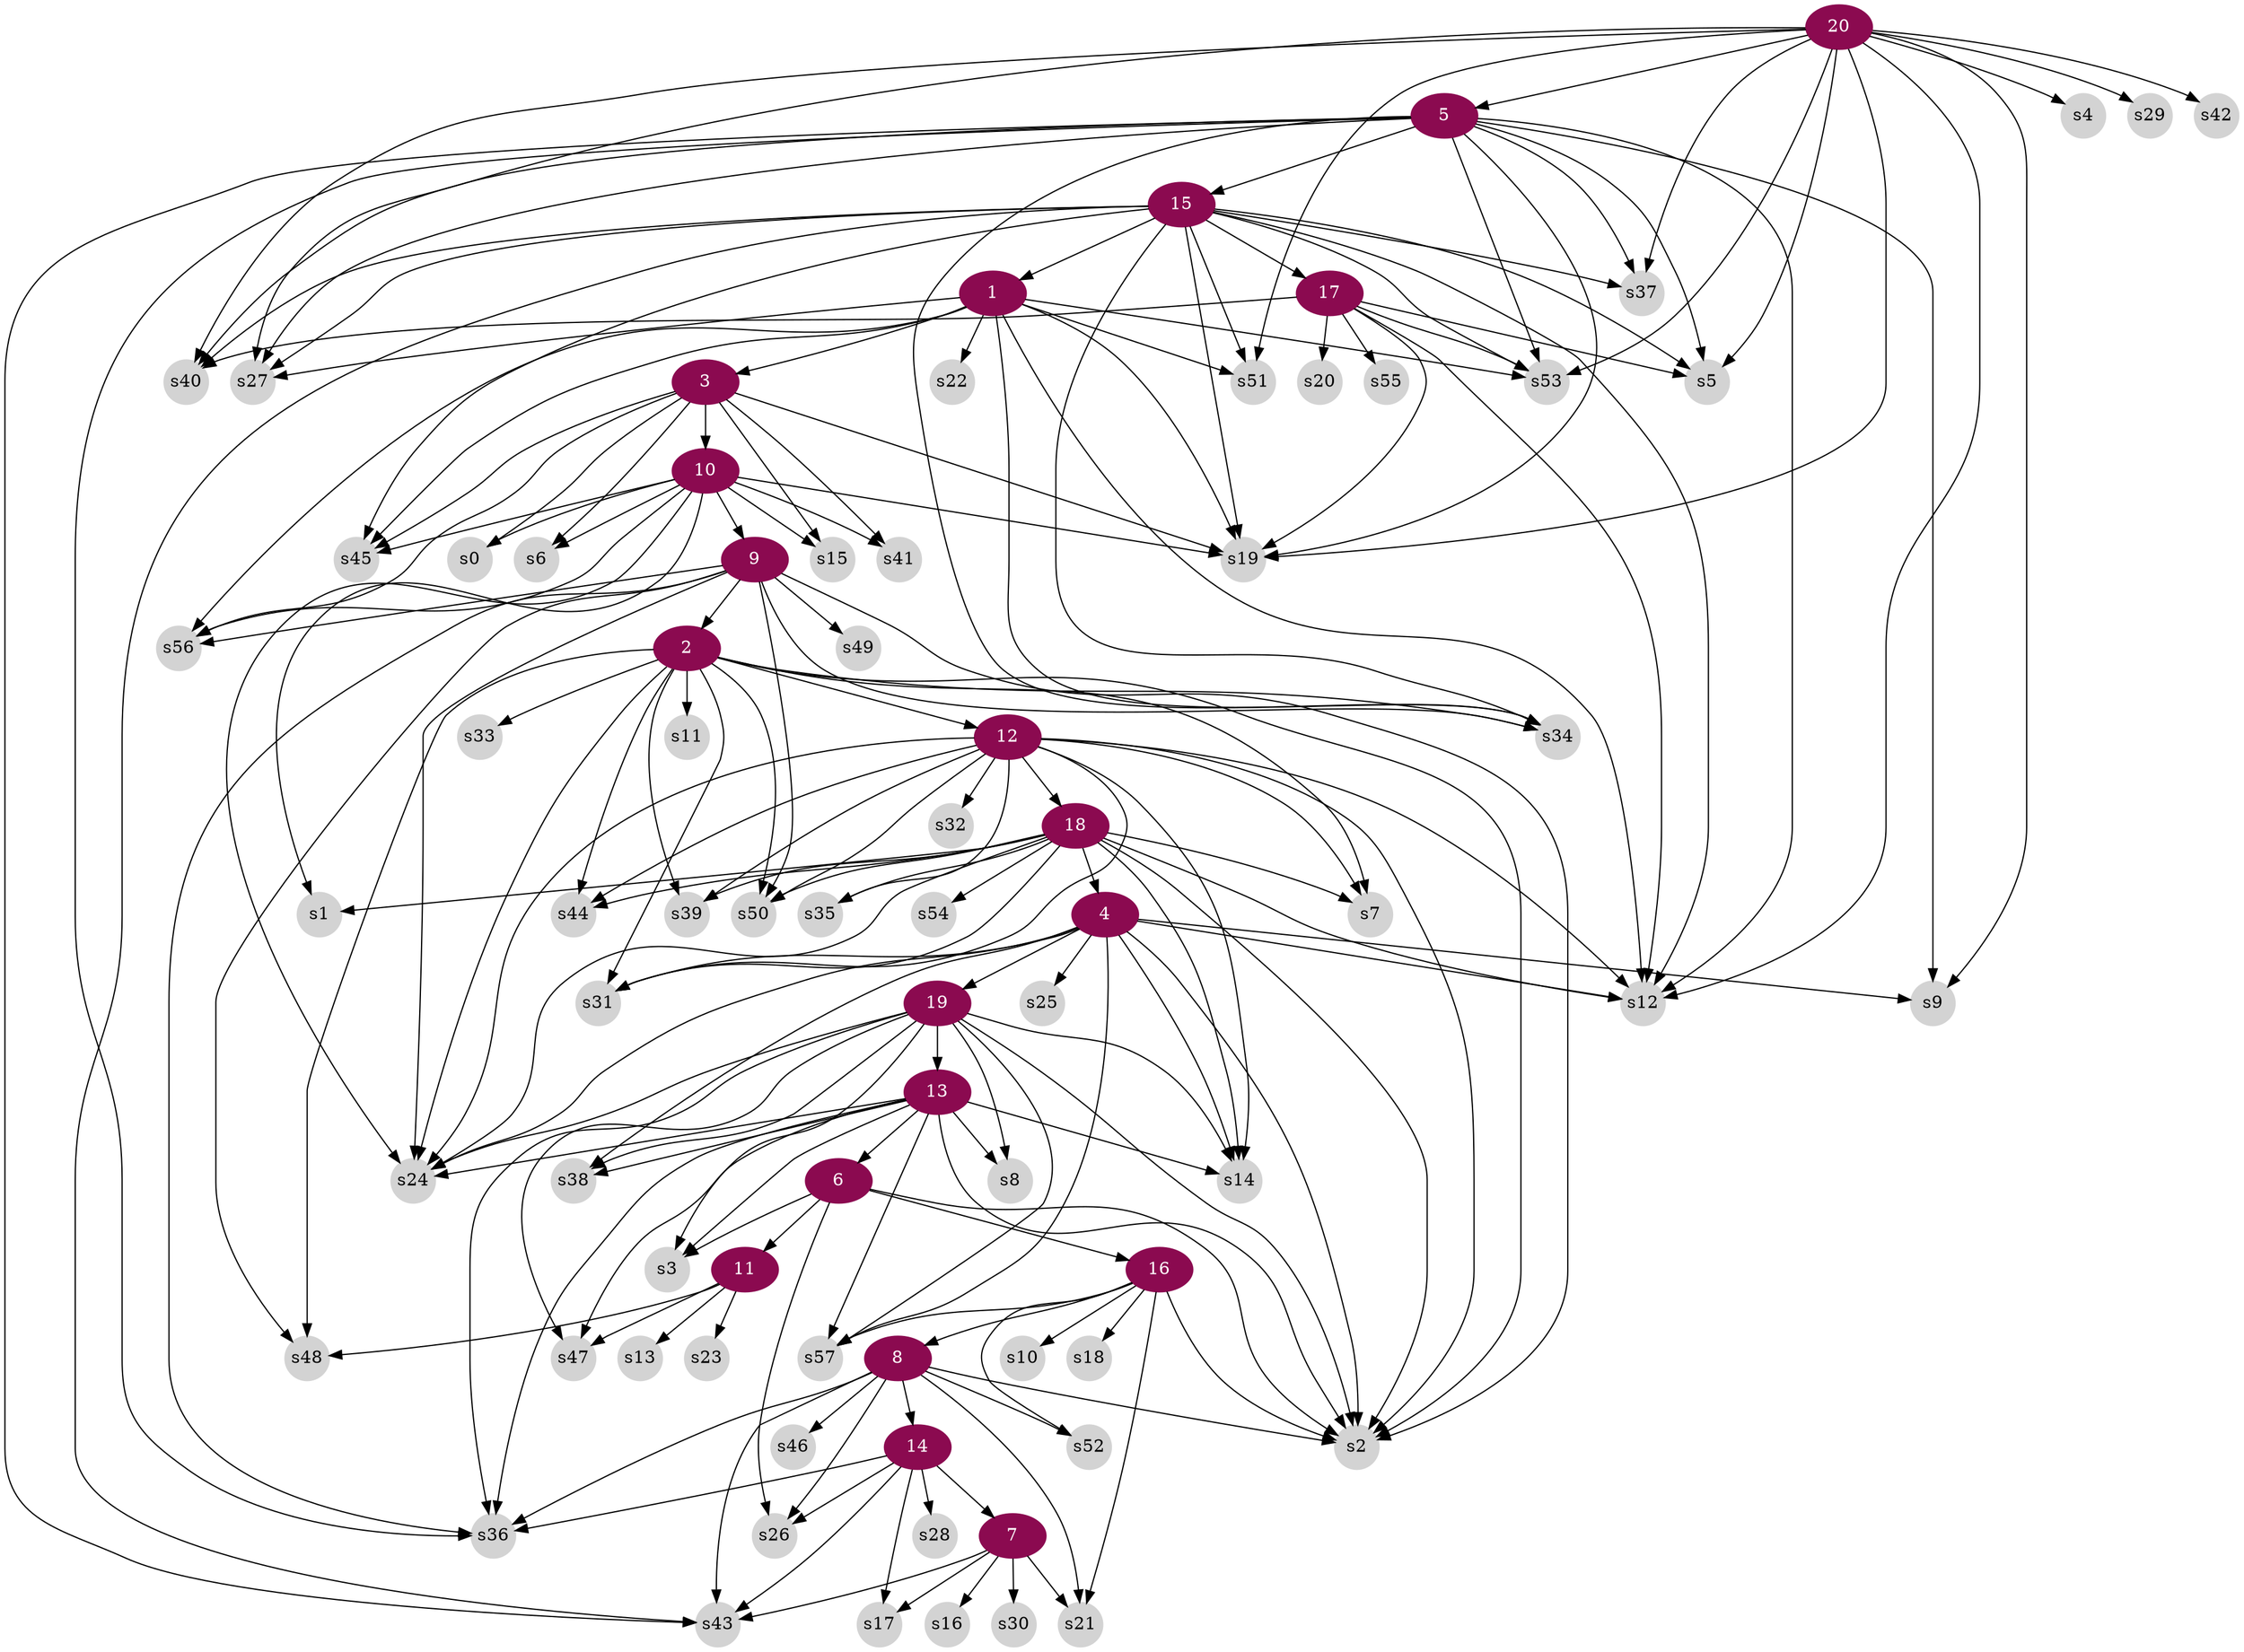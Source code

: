 digraph g{
node [color=deeppink4, style=filled, fontcolor=white];	
15 -> 1;
9 -> 2;
1 -> 3;
18 -> 4;
20 -> 5;
13 -> 6;
14 -> 7;
16 -> 8;
10 -> 9;
3 -> 10;
6 -> 11;
2 -> 12;
19 -> 13;
8 -> 14;
5 -> 15;
6 -> 16;
15 -> 17;
12 -> 18;
4 -> 19;
node [color=lightgrey, style=filled, fontcolor=black, shape=circle, fixedsize=true];  
1 -> s12;
1 -> s19;
1 -> s22;
1 -> s27;
1 -> s34;
1 -> s45;
1 -> s51;
1 -> s53;
1 -> s56;
2 -> s2;
2 -> s7;
2 -> s11;
2 -> s24;
2 -> s31;
2 -> s33;
2 -> s34;
2 -> s39;
2 -> s44;
2 -> s48;
2 -> s50;
3 -> s0;
3 -> s6;
3 -> s15;
3 -> s19;
3 -> s41;
3 -> s45;
3 -> s56;
4 -> s2;
4 -> s9;
4 -> s12;
4 -> s14;
4 -> s24;
4 -> s25;
4 -> s31;
4 -> s38;
4 -> s57;
5 -> s5;
5 -> s9;
5 -> s12;
5 -> s19;
5 -> s27;
5 -> s34;
5 -> s36;
5 -> s37;
5 -> s40;
5 -> s43;
5 -> s53;
6 -> s2;
6 -> s3;
6 -> s26;
7 -> s16;
7 -> s17;
7 -> s21;
7 -> s30;
7 -> s43;
8 -> s2;
8 -> s21;
8 -> s26;
8 -> s36;
8 -> s43;
8 -> s46;
8 -> s52;
9 -> s2;
9 -> s24;
9 -> s34;
9 -> s36;
9 -> s48;
9 -> s49;
9 -> s50;
9 -> s56;
10 -> s0;
10 -> s1;
10 -> s6;
10 -> s15;
10 -> s19;
10 -> s24;
10 -> s41;
10 -> s45;
10 -> s56;
11 -> s13;
11 -> s23;
11 -> s47;
11 -> s48;
12 -> s2;
12 -> s7;
12 -> s12;
12 -> s14;
12 -> s24;
12 -> s31;
12 -> s32;
12 -> s35;
12 -> s39;
12 -> s44;
12 -> s50;
13 -> s2;
13 -> s3;
13 -> s8;
13 -> s14;
13 -> s24;
13 -> s36;
13 -> s38;
13 -> s47;
13 -> s57;
14 -> s17;
14 -> s26;
14 -> s28;
14 -> s36;
14 -> s43;
15 -> s5;
15 -> s12;
15 -> s19;
15 -> s27;
15 -> s34;
15 -> s37;
15 -> s40;
15 -> s43;
15 -> s45;
15 -> s51;
15 -> s53;
16 -> s2;
16 -> s10;
16 -> s18;
16 -> s21;
16 -> s52;
16 -> s57;
17 -> s5;
17 -> s12;
17 -> s19;
17 -> s20;
17 -> s40;
17 -> s53;
17 -> s55;
18 -> s1;
18 -> s2;
18 -> s7;
18 -> s12;
18 -> s14;
18 -> s24;
18 -> s31;
18 -> s35;
18 -> s39;
18 -> s44;
18 -> s50;
18 -> s54;
19 -> s2;
19 -> s3;
19 -> s8;
19 -> s14;
19 -> s24;
19 -> s36;
19 -> s38;
19 -> s47;
19 -> s57;
20 -> s4;
20 -> s5;
20 -> s9;
20 -> s12;
20 -> s19;
20 -> s27;
20 -> s29;
20 -> s37;
20 -> s40;
20 -> s42;
20 -> s51;
20 -> s53;
}
